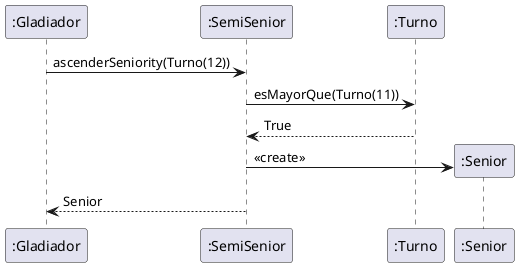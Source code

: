 @startuml gladiadorSemiSeniorAscenderSeniorityTurno12

participant Gladiador as ":Gladiador"
participant SemiSenior as ":SemiSenior"
participant Turno as ":Turno"

Gladiador -> SemiSenior: ascenderSeniority(Turno(12))
SemiSenior -> Turno: esMayorQue(Turno(11))
Turno --> SemiSenior: True

create Senior as ":Senior"
SemiSenior -> Senior: <<create>>

SemiSenior --> Gladiador: Senior

@enduml